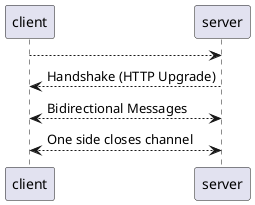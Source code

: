 @startuml

client --> server 

client <-- server: Handshake (HTTP Upgrade)

client <--> server: Bidirectional Messages

client <--> server: One side closes channel

@enduml